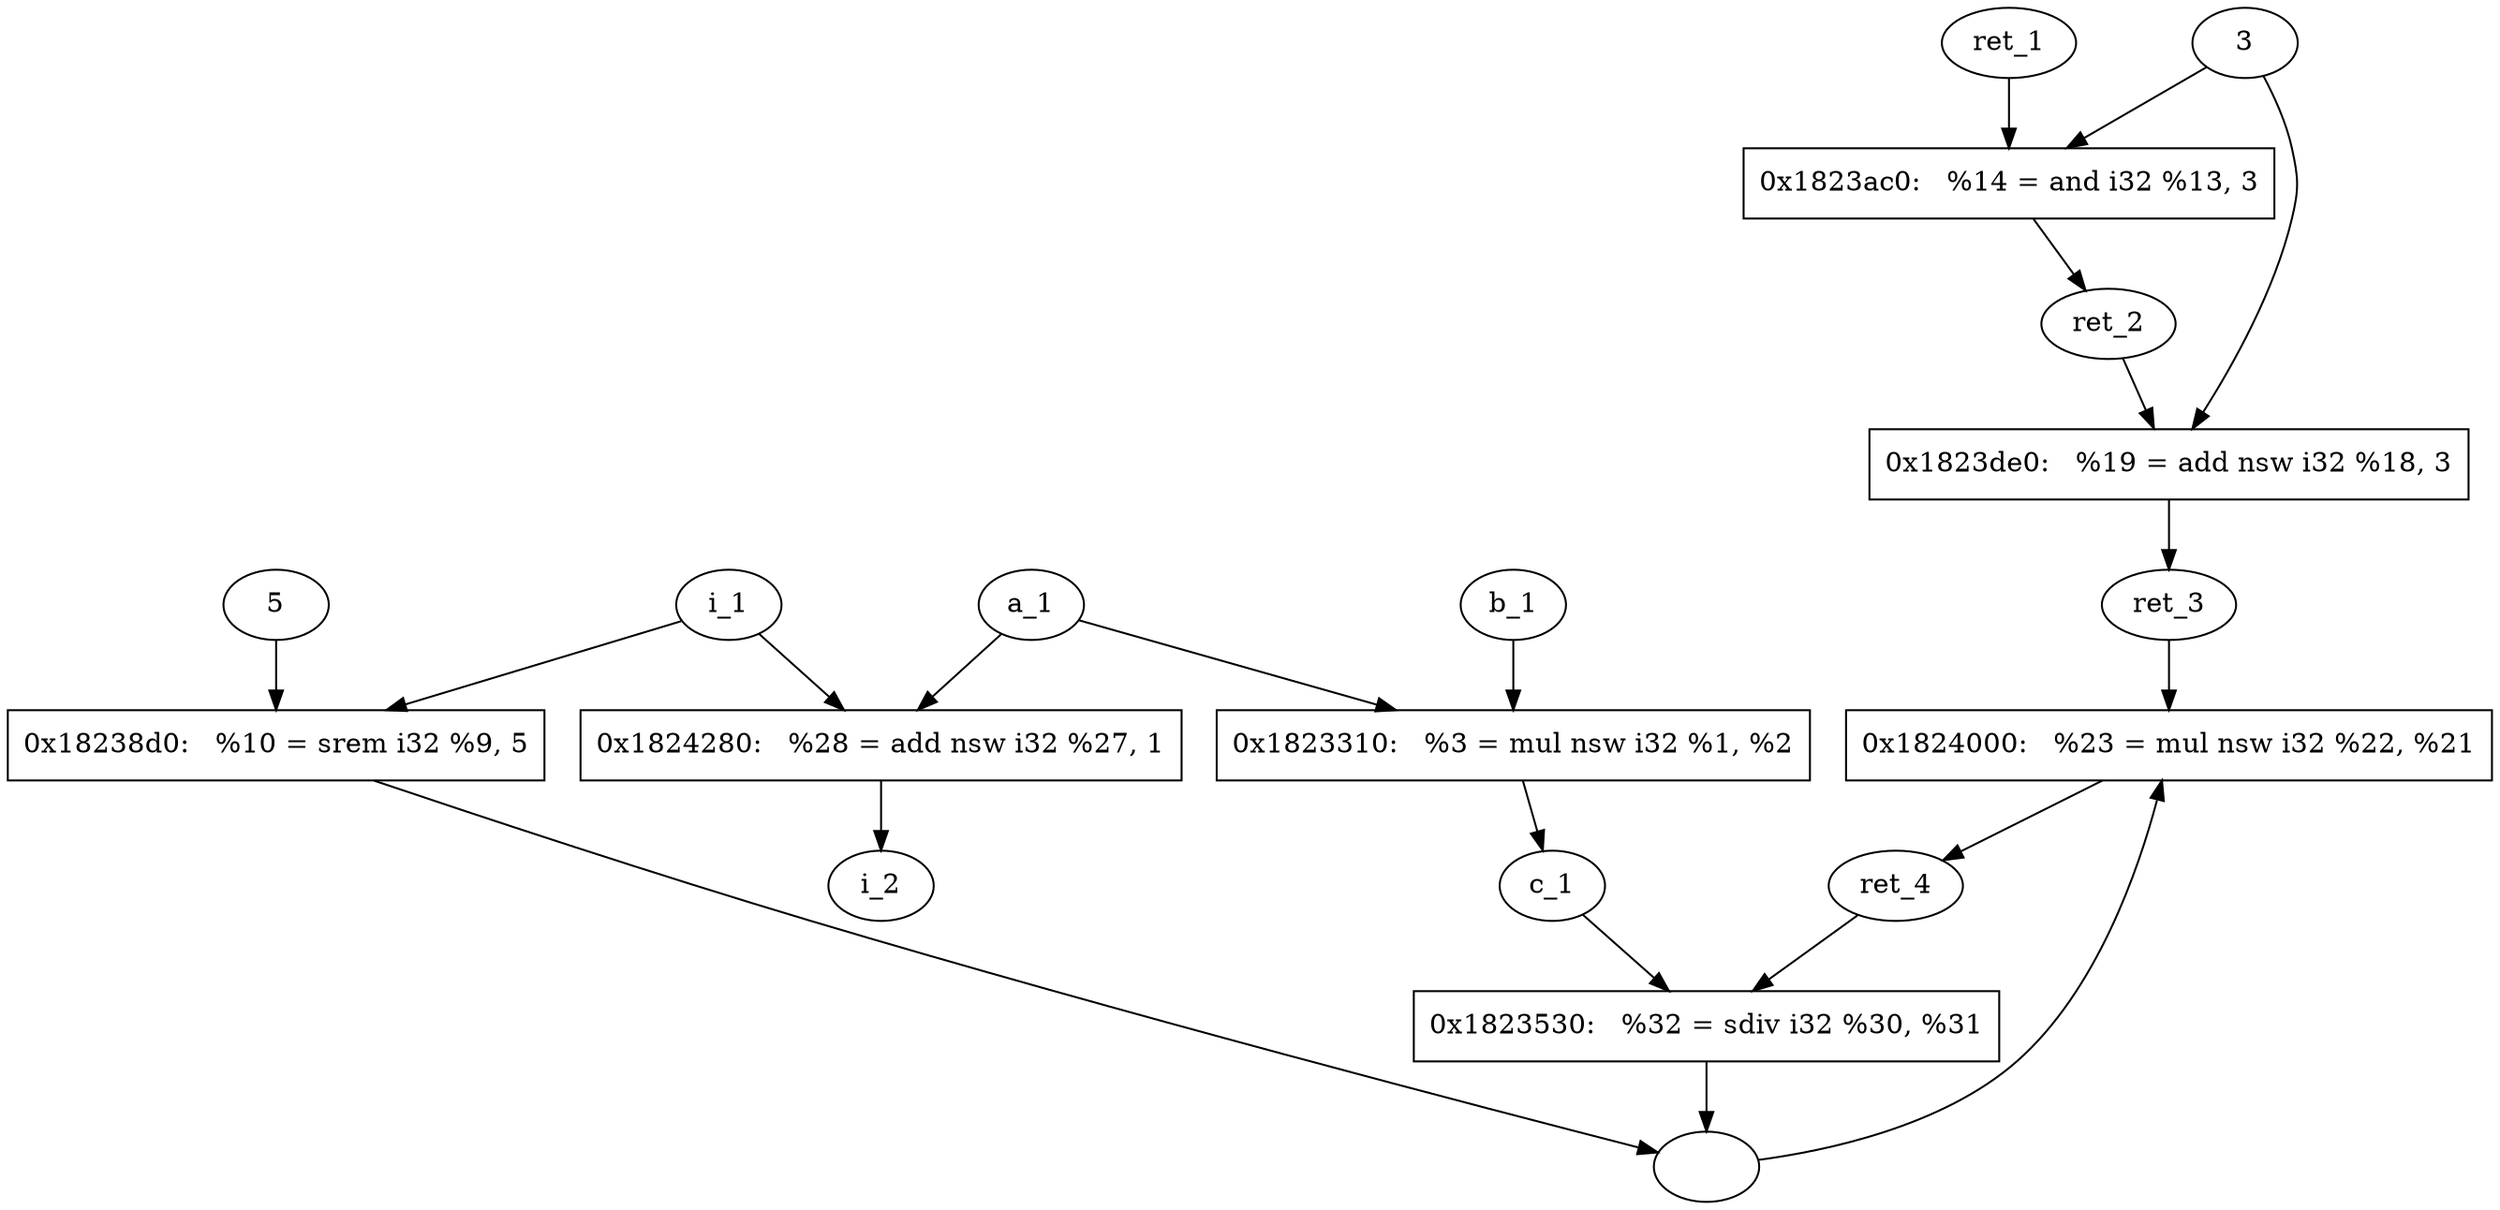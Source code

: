 digraph G { 
"ret_1" [shape="ellipse"]; 
"ret_1" [shape="ellipse"]; 
"ret_2" [shape="ellipse"]; 
"ret_2" [shape="ellipse"]; 
"ret_2" [shape="ellipse"]; 
"ret_3" [shape="ellipse"]; 
"ret_3" [shape="ellipse"]; 
"ret_4" [shape="ellipse"]; 
"ret_4" [shape="ellipse"]; 
"a_1" [shape="ellipse"]; 
"a_1" [shape="ellipse"]; 
"b_1" [shape="ellipse"]; 
"b_1" [shape="ellipse"]; 
"c_1" [shape="ellipse"]; 
"c_1" [shape="ellipse"]; 
"i_1" [shape="ellipse"]; 
"i_1" [shape="ellipse"]; 
"i_1" [shape="ellipse"]; 
"i_1" [shape="ellipse"]; 
"i_2" [shape="ellipse"]; 
"0x1823310:   %3 = mul nsw i32 %1, %2" [shape="box"]; 
"0x18238d0:   %10 = srem i32 %9, 5" [shape="box"]; 
"0x1823ac0:   %14 = and i32 %13, 3" [shape="box"]; 
"0x1823de0:   %19 = add nsw i32 %18, 3" [shape="box"]; 
"0x1824000:   %23 = mul nsw i32 %22, %21" [shape="box"]; 
"0x1824280:   %28 = add nsw i32 %27, 1" [shape="box"]; 
"0x1823530:   %32 = sdiv i32 %30, %31" [shape="box"]; 
"a_1" -> "0x1823310:   %3 = mul nsw i32 %1, %2" [shape="vee"]; 
"b_1" -> "0x1823310:   %3 = mul nsw i32 %1, %2" [shape="vee"]; 
"0x1823310:   %3 = mul nsw i32 %1, %2" -> "c_1" [shape="vee"]; 
"i_1" -> "0x18238d0:   %10 = srem i32 %9, 5" [shape="vee"]; 
"5" -> "0x18238d0:   %10 = srem i32 %9, 5" [shape="vee"]; 
"0x18238d0:   %10 = srem i32 %9, 5" -> "" [shape="vee"]; 
"ret_1" -> "0x1823ac0:   %14 = and i32 %13, 3" [shape="vee"]; 
"3" -> "0x1823ac0:   %14 = and i32 %13, 3" [shape="vee"]; 
"0x1823ac0:   %14 = and i32 %13, 3" -> "ret_2" [shape="vee"]; 
"ret_2" -> "0x1823de0:   %19 = add nsw i32 %18, 3" [shape="odot"]; 
"3" -> "0x1823de0:   %19 = add nsw i32 %18, 3" [shape="odot"]; 
"0x1823de0:   %19 = add nsw i32 %18, 3" -> "ret_3" [shape="vee"]; 
"ret_3" -> "0x1824000:   %23 = mul nsw i32 %22, %21" [shape="odot"]; 
"" -> "0x1824000:   %23 = mul nsw i32 %22, %21" [shape="odot"]; 
"0x1824000:   %23 = mul nsw i32 %22, %21" -> "ret_4" [shape="vee"]; 
"i_1" -> "0x1824280:   %28 = add nsw i32 %27, 1" [shape="vee"]; 
"a_1" -> "0x1824280:   %28 = add nsw i32 %27, 1" [shape="vee"]; 
"0x1824280:   %28 = add nsw i32 %27, 1" -> "i_2" [shape="vee"]; 
"ret_4" -> "0x1823530:   %32 = sdiv i32 %30, %31" [shape="odot"]; 
"c_1" -> "0x1823530:   %32 = sdiv i32 %30, %31" [shape="odot"]; 
"0x1823530:   %32 = sdiv i32 %30, %31" -> "" [shape="vee"]; 
}

